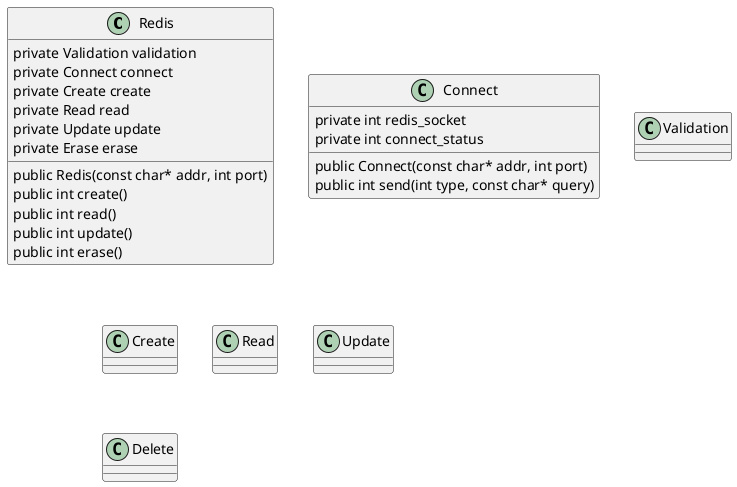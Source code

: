 @startuml uml
class Redis {
    private Validation validation
    private Connect connect
    private Create create
    private Read read
    private Update update
    private Erase erase
    public Redis(const char* addr, int port)
    public int create()
    public int read()
    public int update()
    public int erase()
}
class Connect {
    private int redis_socket
    private int connect_status
    public Connect(const char* addr, int port)
    public int send(int type, const char* query)
}
class Validation
class Create
class Read
class Update
class Delete
@enduml